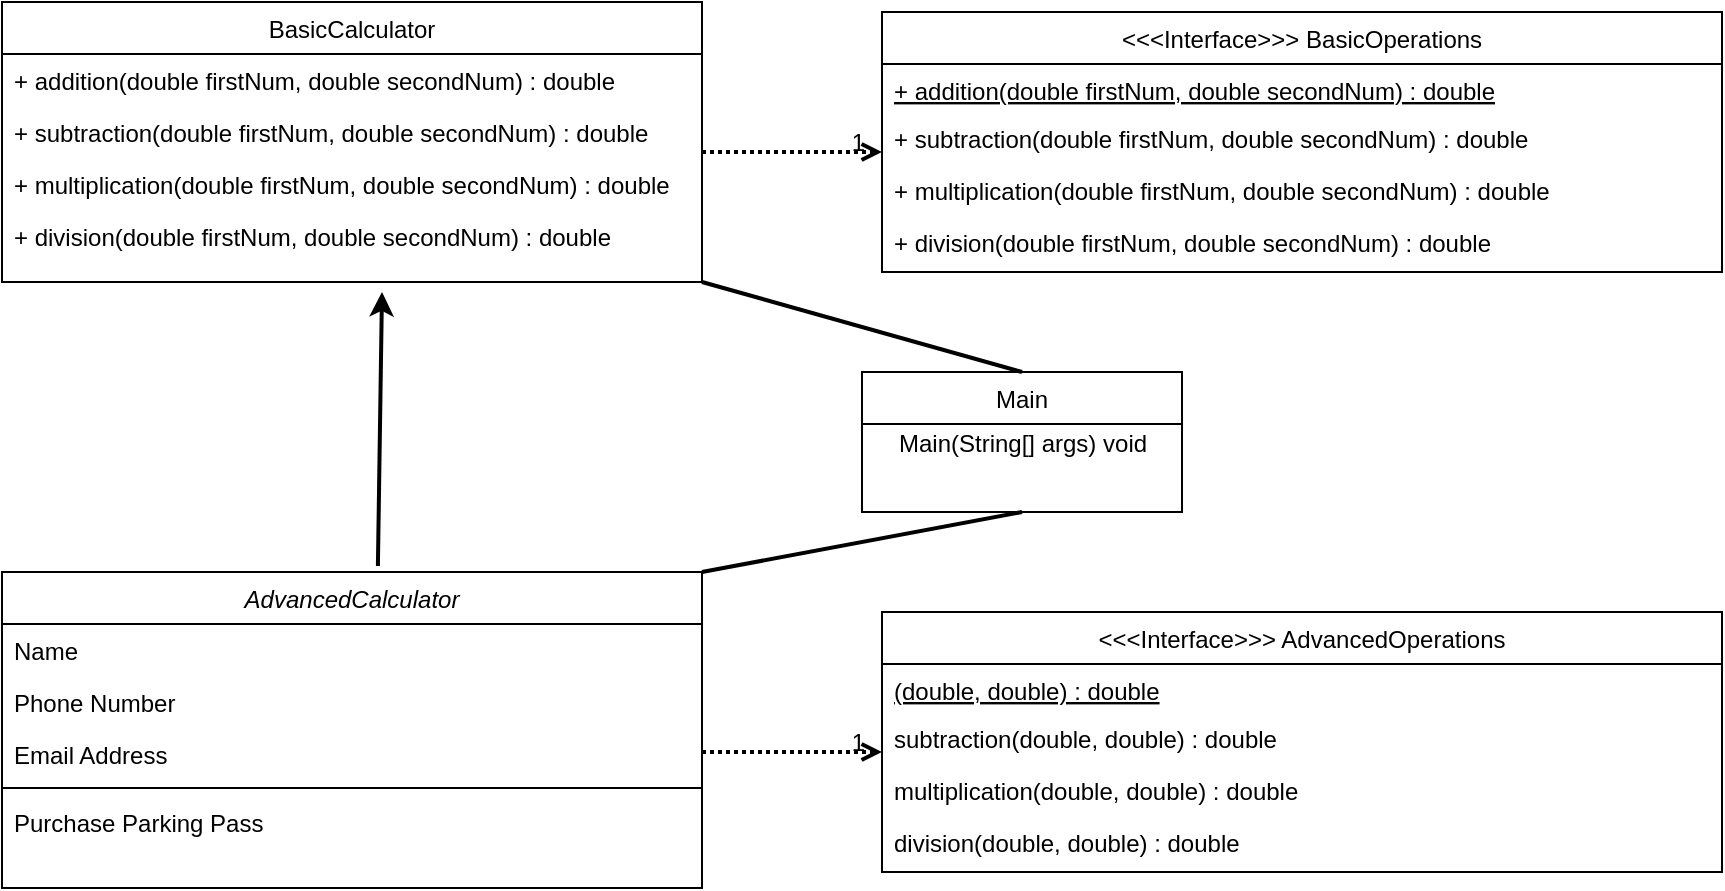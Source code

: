 <mxfile version="14.4.4" type="device"><diagram id="C5RBs43oDa-KdzZeNtuy" name="Page-1"><mxGraphModel dx="2249" dy="762" grid="1" gridSize="10" guides="1" tooltips="1" connect="1" arrows="1" fold="1" page="1" pageScale="1" pageWidth="827" pageHeight="1169" math="0" shadow="0"><root><mxCell id="WIyWlLk6GJQsqaUBKTNV-0"/><mxCell id="WIyWlLk6GJQsqaUBKTNV-1" parent="WIyWlLk6GJQsqaUBKTNV-0"/><mxCell id="zkfFHV4jXpPFQw0GAbJ--0" value="AdvancedCalculator" style="swimlane;fontStyle=2;align=center;verticalAlign=top;childLayout=stackLayout;horizontal=1;startSize=26;horizontalStack=0;resizeParent=1;resizeLast=0;collapsible=1;marginBottom=0;rounded=0;shadow=0;strokeWidth=1;" parent="WIyWlLk6GJQsqaUBKTNV-1" vertex="1"><mxGeometry x="-240" y="370" width="350" height="158" as="geometry"><mxRectangle x="230" y="140" width="160" height="26" as="alternateBounds"/></mxGeometry></mxCell><mxCell id="zkfFHV4jXpPFQw0GAbJ--1" value="Name" style="text;align=left;verticalAlign=top;spacingLeft=4;spacingRight=4;overflow=hidden;rotatable=0;points=[[0,0.5],[1,0.5]];portConstraint=eastwest;" parent="zkfFHV4jXpPFQw0GAbJ--0" vertex="1"><mxGeometry y="26" width="350" height="26" as="geometry"/></mxCell><mxCell id="zkfFHV4jXpPFQw0GAbJ--2" value="Phone Number" style="text;align=left;verticalAlign=top;spacingLeft=4;spacingRight=4;overflow=hidden;rotatable=0;points=[[0,0.5],[1,0.5]];portConstraint=eastwest;rounded=0;shadow=0;html=0;" parent="zkfFHV4jXpPFQw0GAbJ--0" vertex="1"><mxGeometry y="52" width="350" height="26" as="geometry"/></mxCell><mxCell id="zkfFHV4jXpPFQw0GAbJ--3" value="Email Address" style="text;align=left;verticalAlign=top;spacingLeft=4;spacingRight=4;overflow=hidden;rotatable=0;points=[[0,0.5],[1,0.5]];portConstraint=eastwest;rounded=0;shadow=0;html=0;" parent="zkfFHV4jXpPFQw0GAbJ--0" vertex="1"><mxGeometry y="78" width="350" height="26" as="geometry"/></mxCell><mxCell id="zkfFHV4jXpPFQw0GAbJ--4" value="" style="line;html=1;strokeWidth=1;align=left;verticalAlign=middle;spacingTop=-1;spacingLeft=3;spacingRight=3;rotatable=0;labelPosition=right;points=[];portConstraint=eastwest;" parent="zkfFHV4jXpPFQw0GAbJ--0" vertex="1"><mxGeometry y="104" width="350" height="8" as="geometry"/></mxCell><mxCell id="zkfFHV4jXpPFQw0GAbJ--5" value="Purchase Parking Pass" style="text;align=left;verticalAlign=top;spacingLeft=4;spacingRight=4;overflow=hidden;rotatable=0;points=[[0,0.5],[1,0.5]];portConstraint=eastwest;" parent="zkfFHV4jXpPFQw0GAbJ--0" vertex="1"><mxGeometry y="112" width="350" height="26" as="geometry"/></mxCell><mxCell id="zkfFHV4jXpPFQw0GAbJ--6" value="&lt;&lt;&lt;Interface&gt;&gt;&gt; BasicOperations&#10;" style="swimlane;fontStyle=0;align=center;verticalAlign=top;childLayout=stackLayout;horizontal=1;startSize=26;horizontalStack=0;resizeParent=1;resizeLast=0;collapsible=1;marginBottom=0;rounded=0;shadow=0;strokeWidth=1;" parent="WIyWlLk6GJQsqaUBKTNV-1" vertex="1"><mxGeometry x="200" y="90" width="420" height="130" as="geometry"><mxRectangle x="130" y="380" width="160" height="26" as="alternateBounds"/></mxGeometry></mxCell><mxCell id="zkfFHV4jXpPFQw0GAbJ--10" value="+ addition(double firstNum, double secondNum) : double" style="text;align=left;verticalAlign=top;spacingLeft=4;spacingRight=4;overflow=hidden;rotatable=0;points=[[0,0.5],[1,0.5]];portConstraint=eastwest;fontStyle=4" parent="zkfFHV4jXpPFQw0GAbJ--6" vertex="1"><mxGeometry y="26" width="420" height="24" as="geometry"/></mxCell><mxCell id="zkfFHV4jXpPFQw0GAbJ--11" value="+ subtraction(double firstNum, double secondNum) : double" style="text;align=left;verticalAlign=top;spacingLeft=4;spacingRight=4;overflow=hidden;rotatable=0;points=[[0,0.5],[1,0.5]];portConstraint=eastwest;" parent="zkfFHV4jXpPFQw0GAbJ--6" vertex="1"><mxGeometry y="50" width="420" height="26" as="geometry"/></mxCell><mxCell id="6J5j1uN7zZAMWbOV-huX-0" value="+ multiplication(double firstNum, double secondNum) : double" style="text;align=left;verticalAlign=top;spacingLeft=4;spacingRight=4;overflow=hidden;rotatable=0;points=[[0,0.5],[1,0.5]];portConstraint=eastwest;" parent="zkfFHV4jXpPFQw0GAbJ--6" vertex="1"><mxGeometry y="76" width="420" height="26" as="geometry"/></mxCell><mxCell id="MTyHgHO3Bg33Bvr8QbFt-0" value="+ division(double firstNum, double secondNum) : double" style="text;align=left;verticalAlign=top;spacingLeft=4;spacingRight=4;overflow=hidden;rotatable=0;points=[[0,0.5],[1,0.5]];portConstraint=eastwest;rounded=0;shadow=0;html=0;" vertex="1" parent="zkfFHV4jXpPFQw0GAbJ--6"><mxGeometry y="102" width="420" height="26" as="geometry"/></mxCell><mxCell id="zkfFHV4jXpPFQw0GAbJ--13" value="Main" style="swimlane;fontStyle=0;align=center;verticalAlign=top;childLayout=stackLayout;horizontal=1;startSize=26;horizontalStack=0;resizeParent=1;resizeLast=0;collapsible=1;marginBottom=0;rounded=0;shadow=0;strokeWidth=1;" parent="WIyWlLk6GJQsqaUBKTNV-1" vertex="1"><mxGeometry x="190" y="270" width="160" height="70" as="geometry"><mxRectangle x="340" y="380" width="170" height="26" as="alternateBounds"/></mxGeometry></mxCell><mxCell id="MTyHgHO3Bg33Bvr8QbFt-7" value="Main(String[] args) void" style="text;html=1;align=center;verticalAlign=middle;resizable=0;points=[];autosize=1;" vertex="1" parent="zkfFHV4jXpPFQw0GAbJ--13"><mxGeometry y="26" width="160" height="20" as="geometry"/></mxCell><mxCell id="zkfFHV4jXpPFQw0GAbJ--17" value="BasicCalculator" style="swimlane;fontStyle=0;align=center;verticalAlign=top;childLayout=stackLayout;horizontal=1;startSize=26;horizontalStack=0;resizeParent=1;resizeLast=0;collapsible=1;marginBottom=0;rounded=0;shadow=0;strokeWidth=1;" parent="WIyWlLk6GJQsqaUBKTNV-1" vertex="1"><mxGeometry x="-240" y="85" width="350" height="140" as="geometry"><mxRectangle x="550" y="140" width="160" height="26" as="alternateBounds"/></mxGeometry></mxCell><mxCell id="zkfFHV4jXpPFQw0GAbJ--18" value="+ addition(double firstNum, double secondNum) : double" style="text;align=left;verticalAlign=top;spacingLeft=4;spacingRight=4;overflow=hidden;rotatable=0;points=[[0,0.5],[1,0.5]];portConstraint=eastwest;" parent="zkfFHV4jXpPFQw0GAbJ--17" vertex="1"><mxGeometry y="26" width="350" height="26" as="geometry"/></mxCell><mxCell id="zkfFHV4jXpPFQw0GAbJ--19" value="+ subtraction(double firstNum, double secondNum) : double" style="text;align=left;verticalAlign=top;spacingLeft=4;spacingRight=4;overflow=hidden;rotatable=0;points=[[0,0.5],[1,0.5]];portConstraint=eastwest;rounded=0;shadow=0;html=0;" parent="zkfFHV4jXpPFQw0GAbJ--17" vertex="1"><mxGeometry y="52" width="350" height="26" as="geometry"/></mxCell><mxCell id="zkfFHV4jXpPFQw0GAbJ--20" value="+ multiplication(double firstNum, double secondNum) : double" style="text;align=left;verticalAlign=top;spacingLeft=4;spacingRight=4;overflow=hidden;rotatable=0;points=[[0,0.5],[1,0.5]];portConstraint=eastwest;rounded=0;shadow=0;html=0;" parent="zkfFHV4jXpPFQw0GAbJ--17" vertex="1"><mxGeometry y="78" width="350" height="26" as="geometry"/></mxCell><mxCell id="zkfFHV4jXpPFQw0GAbJ--21" value="+ division(double firstNum, double secondNum) : double" style="text;align=left;verticalAlign=top;spacingLeft=4;spacingRight=4;overflow=hidden;rotatable=0;points=[[0,0.5],[1,0.5]];portConstraint=eastwest;rounded=0;shadow=0;html=0;" parent="zkfFHV4jXpPFQw0GAbJ--17" vertex="1"><mxGeometry y="104" width="350" height="26" as="geometry"/></mxCell><mxCell id="zkfFHV4jXpPFQw0GAbJ--26" value="" style="endArrow=open;shadow=0;strokeWidth=2;rounded=0;endFill=1;edgeStyle=elbowEdgeStyle;elbow=vertical;jumpStyle=none;dashed=1;dashPattern=1 1;" parent="WIyWlLk6GJQsqaUBKTNV-1" edge="1"><mxGeometry x="0.5" y="41" relative="1" as="geometry"><mxPoint x="110" y="160" as="sourcePoint"/><mxPoint x="200" y="160" as="targetPoint"/><mxPoint x="-40" y="32" as="offset"/><Array as="points"><mxPoint x="160" y="160"/></Array></mxGeometry></mxCell><mxCell id="zkfFHV4jXpPFQw0GAbJ--28" value="1" style="resizable=0;align=right;verticalAlign=bottom;labelBackgroundColor=none;fontSize=12;" parent="zkfFHV4jXpPFQw0GAbJ--26" connectable="0" vertex="1"><mxGeometry x="1" relative="1" as="geometry"><mxPoint x="-7" y="4" as="offset"/></mxGeometry></mxCell><mxCell id="6J5j1uN7zZAMWbOV-huX-4" value="&lt;&lt;&lt;Interface&gt;&gt;&gt; AdvancedOperations&#10;" style="swimlane;fontStyle=0;align=center;verticalAlign=top;childLayout=stackLayout;horizontal=1;startSize=26;horizontalStack=0;resizeParent=1;resizeLast=0;collapsible=1;marginBottom=0;rounded=0;shadow=0;strokeWidth=1;" parent="WIyWlLk6GJQsqaUBKTNV-1" vertex="1"><mxGeometry x="200" y="390" width="420" height="130" as="geometry"><mxRectangle x="130" y="380" width="160" height="26" as="alternateBounds"/></mxGeometry></mxCell><mxCell id="6J5j1uN7zZAMWbOV-huX-5" value="(double, double) : double" style="text;align=left;verticalAlign=top;spacingLeft=4;spacingRight=4;overflow=hidden;rotatable=0;points=[[0,0.5],[1,0.5]];portConstraint=eastwest;fontStyle=4" parent="6J5j1uN7zZAMWbOV-huX-4" vertex="1"><mxGeometry y="26" width="420" height="24" as="geometry"/></mxCell><mxCell id="6J5j1uN7zZAMWbOV-huX-6" value="subtraction(double, double) : double" style="text;align=left;verticalAlign=top;spacingLeft=4;spacingRight=4;overflow=hidden;rotatable=0;points=[[0,0.5],[1,0.5]];portConstraint=eastwest;" parent="6J5j1uN7zZAMWbOV-huX-4" vertex="1"><mxGeometry y="50" width="420" height="26" as="geometry"/></mxCell><mxCell id="6J5j1uN7zZAMWbOV-huX-7" value="multiplication(double, double) : double" style="text;align=left;verticalAlign=top;spacingLeft=4;spacingRight=4;overflow=hidden;rotatable=0;points=[[0,0.5],[1,0.5]];portConstraint=eastwest;" parent="6J5j1uN7zZAMWbOV-huX-4" vertex="1"><mxGeometry y="76" width="420" height="26" as="geometry"/></mxCell><mxCell id="6J5j1uN7zZAMWbOV-huX-8" value="division(double, double) : double" style="text;align=left;verticalAlign=top;spacingLeft=4;spacingRight=4;overflow=hidden;rotatable=0;points=[[0,0.5],[1,0.5]];portConstraint=eastwest;" parent="6J5j1uN7zZAMWbOV-huX-4" vertex="1"><mxGeometry y="102" width="420" height="26" as="geometry"/></mxCell><mxCell id="MTyHgHO3Bg33Bvr8QbFt-3" value="" style="endArrow=open;shadow=0;strokeWidth=2;rounded=0;endFill=1;edgeStyle=elbowEdgeStyle;elbow=vertical;jumpStyle=none;dashed=1;dashPattern=1 1;" edge="1" parent="WIyWlLk6GJQsqaUBKTNV-1"><mxGeometry x="0.5" y="41" relative="1" as="geometry"><mxPoint x="110" y="460" as="sourcePoint"/><mxPoint x="200" y="460" as="targetPoint"/><mxPoint x="-40" y="32" as="offset"/><Array as="points"><mxPoint x="160" y="460"/></Array></mxGeometry></mxCell><mxCell id="MTyHgHO3Bg33Bvr8QbFt-4" value="1" style="resizable=0;align=right;verticalAlign=bottom;labelBackgroundColor=none;fontSize=12;" connectable="0" vertex="1" parent="MTyHgHO3Bg33Bvr8QbFt-3"><mxGeometry x="1" relative="1" as="geometry"><mxPoint x="-7" y="4" as="offset"/></mxGeometry></mxCell><mxCell id="MTyHgHO3Bg33Bvr8QbFt-6" value="" style="endArrow=classic;html=1;strokeWidth=2;exitX=0.537;exitY=-0.019;exitDx=0;exitDy=0;exitPerimeter=0;" edge="1" parent="WIyWlLk6GJQsqaUBKTNV-1" source="zkfFHV4jXpPFQw0GAbJ--0"><mxGeometry width="50" height="50" relative="1" as="geometry"><mxPoint x="260" y="400" as="sourcePoint"/><mxPoint x="-50" y="230" as="targetPoint"/></mxGeometry></mxCell><mxCell id="MTyHgHO3Bg33Bvr8QbFt-8" value="" style="endArrow=none;html=1;strokeWidth=2;entryX=0.5;entryY=1;entryDx=0;entryDy=0;exitX=1;exitY=0;exitDx=0;exitDy=0;" edge="1" parent="WIyWlLk6GJQsqaUBKTNV-1" source="zkfFHV4jXpPFQw0GAbJ--0" target="zkfFHV4jXpPFQw0GAbJ--13"><mxGeometry width="50" height="50" relative="1" as="geometry"><mxPoint x="260" y="400" as="sourcePoint"/><mxPoint x="310" y="350" as="targetPoint"/></mxGeometry></mxCell><mxCell id="MTyHgHO3Bg33Bvr8QbFt-9" value="" style="endArrow=none;html=1;strokeWidth=2;entryX=0.5;entryY=0;entryDx=0;entryDy=0;exitX=1;exitY=1;exitDx=0;exitDy=0;" edge="1" parent="WIyWlLk6GJQsqaUBKTNV-1" source="zkfFHV4jXpPFQw0GAbJ--17" target="zkfFHV4jXpPFQw0GAbJ--13"><mxGeometry width="50" height="50" relative="1" as="geometry"><mxPoint x="120" y="380" as="sourcePoint"/><mxPoint x="210" y="340" as="targetPoint"/></mxGeometry></mxCell></root></mxGraphModel></diagram></mxfile>